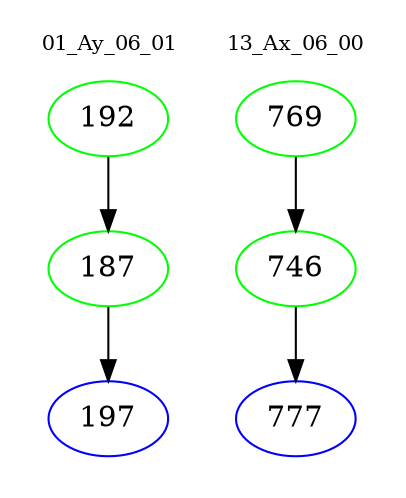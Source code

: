 digraph{
subgraph cluster_0 {
color = white
label = "01_Ay_06_01";
fontsize=10;
T0_192 [label="192", color="green"]
T0_192 -> T0_187 [color="black"]
T0_187 [label="187", color="green"]
T0_187 -> T0_197 [color="black"]
T0_197 [label="197", color="blue"]
}
subgraph cluster_1 {
color = white
label = "13_Ax_06_00";
fontsize=10;
T1_769 [label="769", color="green"]
T1_769 -> T1_746 [color="black"]
T1_746 [label="746", color="green"]
T1_746 -> T1_777 [color="black"]
T1_777 [label="777", color="blue"]
}
}
